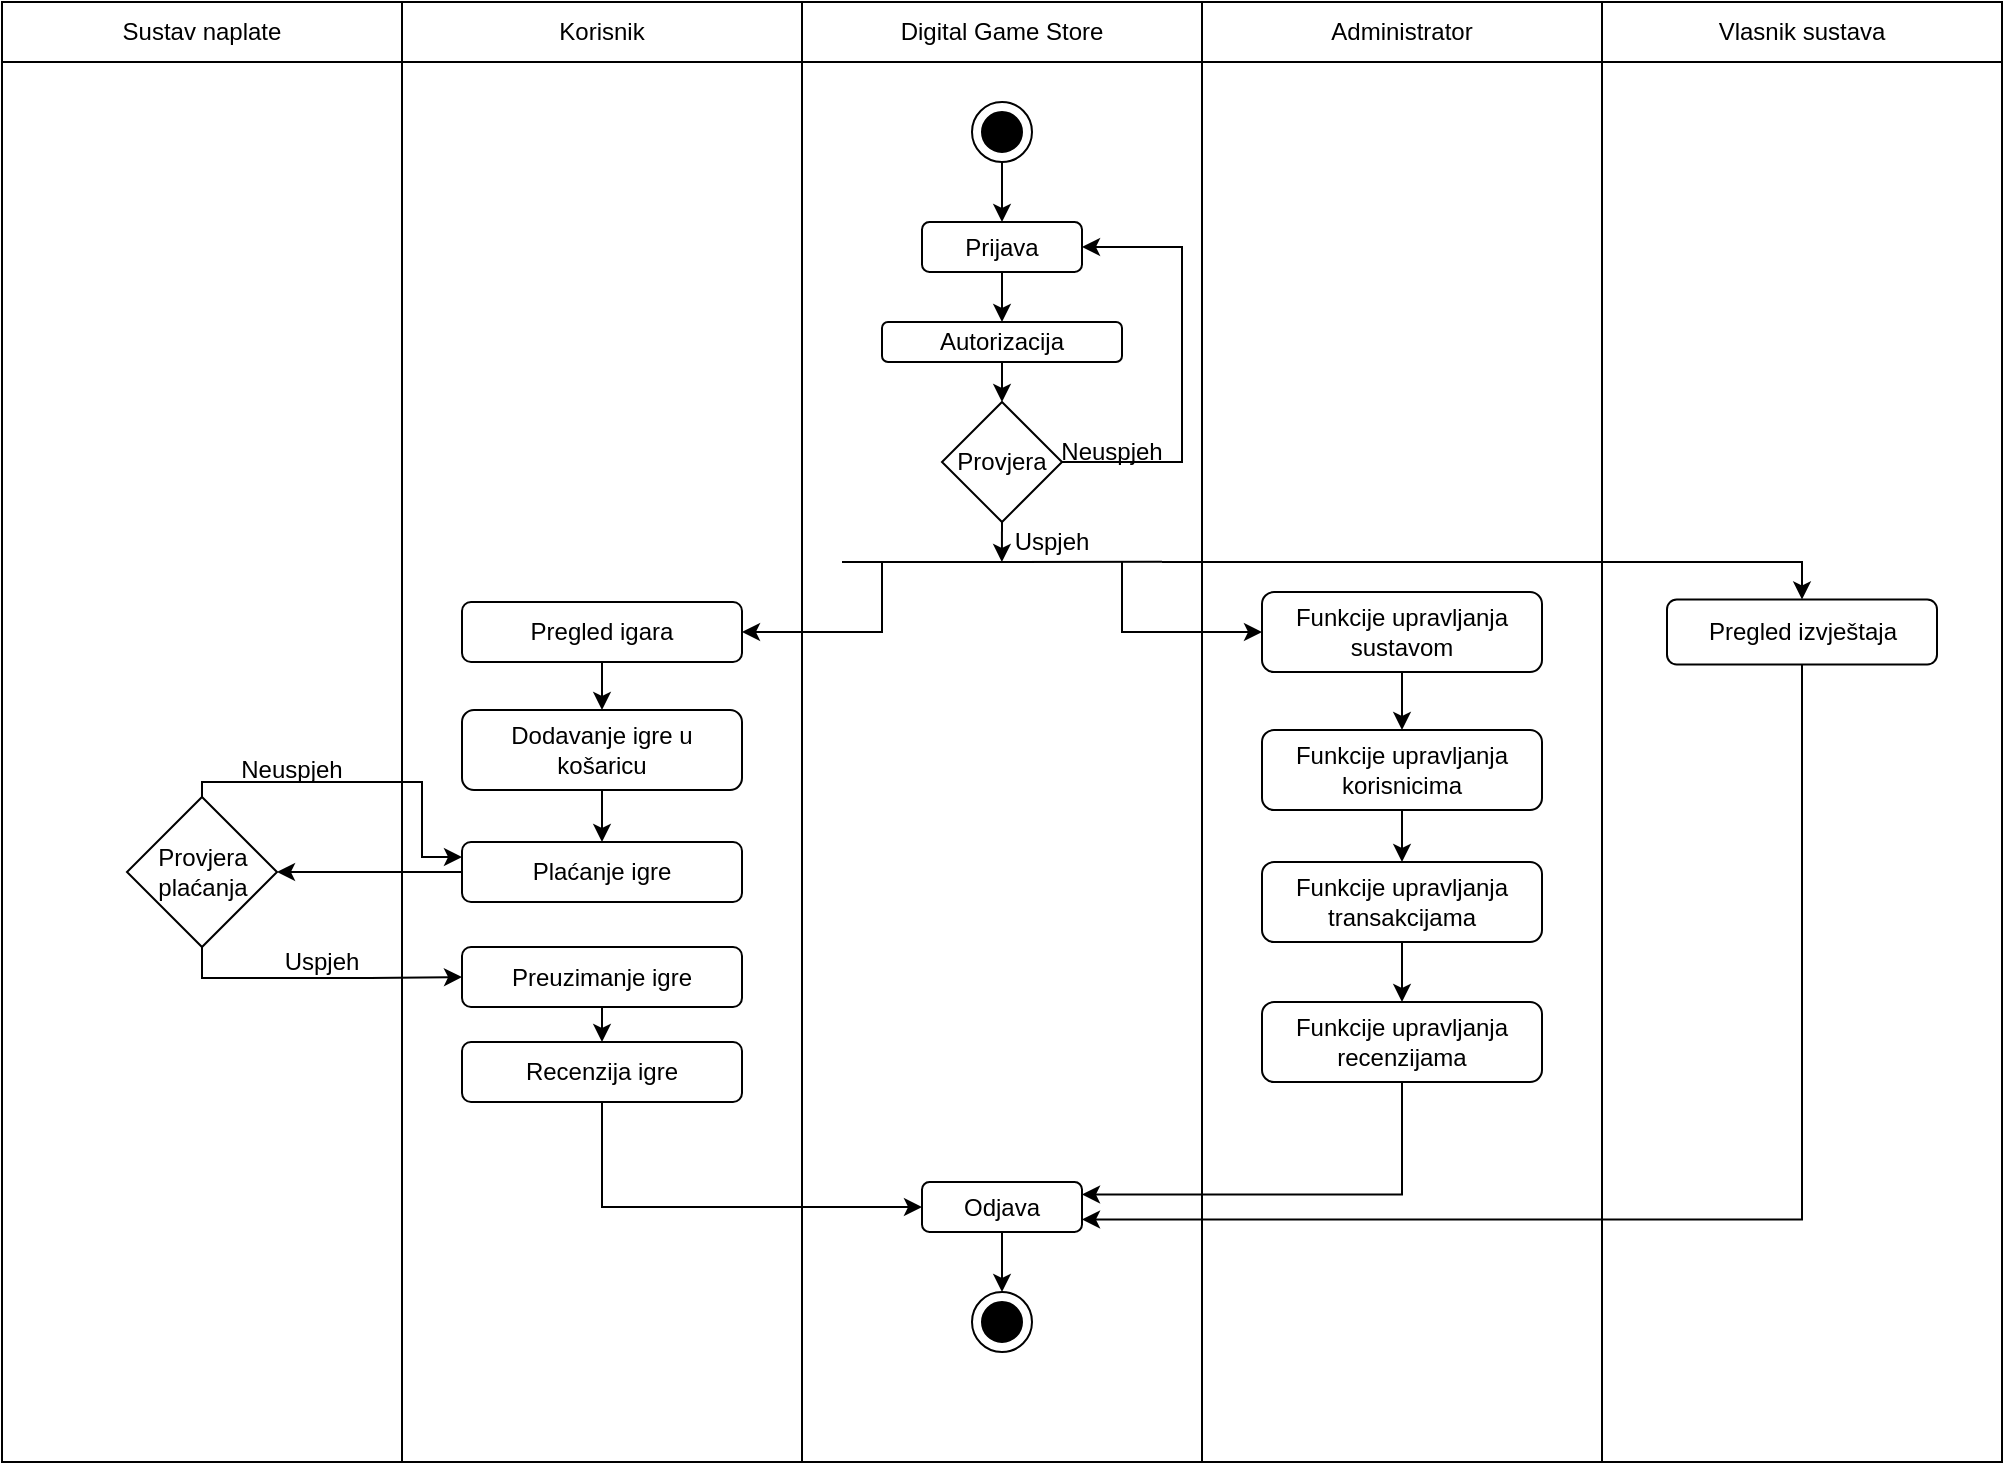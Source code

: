 <mxfile version="21.3.8" type="device">
  <diagram id="07fea595-8f29-1299-0266-81d95cde20df" name="Page-1">
    <mxGraphModel dx="1500" dy="836" grid="1" gridSize="10" guides="1" tooltips="1" connect="1" arrows="1" fold="1" page="1" pageScale="1" pageWidth="1169" pageHeight="827" background="#ffffff" math="0" shadow="0">
      <root>
        <mxCell id="0" />
        <mxCell id="1" parent="0" />
        <mxCell id="FphYJKXXtfjOOIKzSNrh-217" value="" style="rounded=0;whiteSpace=wrap;html=1;" vertex="1" parent="1">
          <mxGeometry x="150" y="90" width="200" height="700" as="geometry" />
        </mxCell>
        <mxCell id="FphYJKXXtfjOOIKzSNrh-218" value="" style="rounded=0;whiteSpace=wrap;html=1;" vertex="1" parent="1">
          <mxGeometry x="350" y="90" width="200" height="700" as="geometry" />
        </mxCell>
        <mxCell id="FphYJKXXtfjOOIKzSNrh-219" value="" style="rounded=0;whiteSpace=wrap;html=1;" vertex="1" parent="1">
          <mxGeometry x="550" y="90" width="200" height="700" as="geometry" />
        </mxCell>
        <mxCell id="FphYJKXXtfjOOIKzSNrh-220" value="" style="rounded=0;whiteSpace=wrap;html=1;" vertex="1" parent="1">
          <mxGeometry x="750" y="90" width="200" height="700" as="geometry" />
        </mxCell>
        <mxCell id="FphYJKXXtfjOOIKzSNrh-221" value="Korisnik" style="rounded=0;whiteSpace=wrap;html=1;" vertex="1" parent="1">
          <mxGeometry x="350" y="60" width="200" height="30" as="geometry" />
        </mxCell>
        <mxCell id="FphYJKXXtfjOOIKzSNrh-222" value="Sustav naplate" style="rounded=0;whiteSpace=wrap;html=1;" vertex="1" parent="1">
          <mxGeometry x="150" y="60" width="200" height="30" as="geometry" />
        </mxCell>
        <mxCell id="FphYJKXXtfjOOIKzSNrh-223" value="Digital Game Store" style="rounded=0;whiteSpace=wrap;html=1;" vertex="1" parent="1">
          <mxGeometry x="550" y="60" width="200" height="30" as="geometry" />
        </mxCell>
        <mxCell id="FphYJKXXtfjOOIKzSNrh-224" value="Administrator" style="rounded=0;whiteSpace=wrap;html=1;" vertex="1" parent="1">
          <mxGeometry x="750" y="60" width="200" height="30" as="geometry" />
        </mxCell>
        <mxCell id="FphYJKXXtfjOOIKzSNrh-229" style="edgeStyle=orthogonalEdgeStyle;rounded=0;orthogonalLoop=1;jettySize=auto;html=1;exitX=0.5;exitY=1;exitDx=0;exitDy=0;entryX=0.5;entryY=0;entryDx=0;entryDy=0;" edge="1" parent="1" source="FphYJKXXtfjOOIKzSNrh-225" target="FphYJKXXtfjOOIKzSNrh-228">
          <mxGeometry relative="1" as="geometry" />
        </mxCell>
        <mxCell id="FphYJKXXtfjOOIKzSNrh-225" value="" style="ellipse;whiteSpace=wrap;html=1;aspect=fixed;" vertex="1" parent="1">
          <mxGeometry x="635" y="110" width="30" height="30" as="geometry" />
        </mxCell>
        <mxCell id="FphYJKXXtfjOOIKzSNrh-231" style="edgeStyle=orthogonalEdgeStyle;rounded=0;orthogonalLoop=1;jettySize=auto;html=1;exitX=0.5;exitY=1;exitDx=0;exitDy=0;entryX=0.5;entryY=0;entryDx=0;entryDy=0;" edge="1" parent="1" source="FphYJKXXtfjOOIKzSNrh-228" target="FphYJKXXtfjOOIKzSNrh-230">
          <mxGeometry relative="1" as="geometry" />
        </mxCell>
        <mxCell id="FphYJKXXtfjOOIKzSNrh-228" value="Prijava" style="rounded=1;whiteSpace=wrap;html=1;" vertex="1" parent="1">
          <mxGeometry x="610" y="170" width="80" height="25" as="geometry" />
        </mxCell>
        <mxCell id="FphYJKXXtfjOOIKzSNrh-233" style="edgeStyle=orthogonalEdgeStyle;rounded=0;orthogonalLoop=1;jettySize=auto;html=1;exitX=0.5;exitY=1;exitDx=0;exitDy=0;entryX=0.5;entryY=0;entryDx=0;entryDy=0;" edge="1" parent="1" source="FphYJKXXtfjOOIKzSNrh-230" target="FphYJKXXtfjOOIKzSNrh-232">
          <mxGeometry relative="1" as="geometry" />
        </mxCell>
        <mxCell id="FphYJKXXtfjOOIKzSNrh-230" value="Autorizacija" style="rounded=1;whiteSpace=wrap;html=1;" vertex="1" parent="1">
          <mxGeometry x="590" y="220" width="120" height="20" as="geometry" />
        </mxCell>
        <mxCell id="FphYJKXXtfjOOIKzSNrh-244" style="edgeStyle=orthogonalEdgeStyle;rounded=0;orthogonalLoop=1;jettySize=auto;html=1;exitX=1;exitY=0;exitDx=0;exitDy=0;entryX=1;entryY=0.5;entryDx=0;entryDy=0;" edge="1" parent="1" source="FphYJKXXtfjOOIKzSNrh-232" target="FphYJKXXtfjOOIKzSNrh-228">
          <mxGeometry relative="1" as="geometry">
            <Array as="points">
              <mxPoint x="665" y="290" />
              <mxPoint x="740" y="290" />
              <mxPoint x="740" y="183" />
            </Array>
          </mxGeometry>
        </mxCell>
        <mxCell id="FphYJKXXtfjOOIKzSNrh-257" style="edgeStyle=orthogonalEdgeStyle;rounded=0;orthogonalLoop=1;jettySize=auto;html=1;exitX=0.5;exitY=1;exitDx=0;exitDy=0;" edge="1" parent="1" source="FphYJKXXtfjOOIKzSNrh-232">
          <mxGeometry relative="1" as="geometry">
            <mxPoint x="649.944" y="340" as="targetPoint" />
          </mxGeometry>
        </mxCell>
        <mxCell id="FphYJKXXtfjOOIKzSNrh-232" value="Provjera" style="rhombus;whiteSpace=wrap;html=1;" vertex="1" parent="1">
          <mxGeometry x="620" y="260" width="60" height="60" as="geometry" />
        </mxCell>
        <mxCell id="FphYJKXXtfjOOIKzSNrh-234" value="Vlasnik sustava" style="rounded=0;whiteSpace=wrap;html=1;" vertex="1" parent="1">
          <mxGeometry x="950" y="60" width="200" height="30" as="geometry" />
        </mxCell>
        <mxCell id="FphYJKXXtfjOOIKzSNrh-235" value="" style="rounded=0;whiteSpace=wrap;html=1;" vertex="1" parent="1">
          <mxGeometry x="950" y="90" width="200" height="700" as="geometry" />
        </mxCell>
        <mxCell id="FphYJKXXtfjOOIKzSNrh-236" value="" style="ellipse;whiteSpace=wrap;html=1;aspect=fixed;fillColor=#000000;" vertex="1" parent="1">
          <mxGeometry x="640" y="115" width="20" height="20" as="geometry" />
        </mxCell>
        <mxCell id="FphYJKXXtfjOOIKzSNrh-245" value="Neuspjeh" style="text;html=1;strokeColor=none;fillColor=none;align=center;verticalAlign=middle;whiteSpace=wrap;rounded=0;" vertex="1" parent="1">
          <mxGeometry x="680" y="270" width="50" height="30" as="geometry" />
        </mxCell>
        <mxCell id="FphYJKXXtfjOOIKzSNrh-252" value="" style="endArrow=none;html=1;rounded=0;entryX=0.9;entryY=0.357;entryDx=0;entryDy=0;entryPerimeter=0;" edge="1" parent="1" target="FphYJKXXtfjOOIKzSNrh-219">
          <mxGeometry width="50" height="50" relative="1" as="geometry">
            <mxPoint x="650" y="340" as="sourcePoint" />
            <mxPoint x="720" y="340" as="targetPoint" />
          </mxGeometry>
        </mxCell>
        <mxCell id="FphYJKXXtfjOOIKzSNrh-253" value="" style="endArrow=none;html=1;rounded=0;" edge="1" parent="1">
          <mxGeometry width="50" height="50" relative="1" as="geometry">
            <mxPoint x="570" y="340" as="sourcePoint" />
            <mxPoint x="650" y="340" as="targetPoint" />
          </mxGeometry>
        </mxCell>
        <mxCell id="FphYJKXXtfjOOIKzSNrh-254" value="Uspjeh" style="text;html=1;strokeColor=none;fillColor=none;align=center;verticalAlign=middle;whiteSpace=wrap;rounded=0;" vertex="1" parent="1">
          <mxGeometry x="650" y="320" width="50" height="20" as="geometry" />
        </mxCell>
        <mxCell id="FphYJKXXtfjOOIKzSNrh-266" style="edgeStyle=orthogonalEdgeStyle;rounded=0;orthogonalLoop=1;jettySize=auto;html=1;exitX=0.5;exitY=1;exitDx=0;exitDy=0;entryX=0.5;entryY=0;entryDx=0;entryDy=0;" edge="1" parent="1" source="FphYJKXXtfjOOIKzSNrh-258" target="FphYJKXXtfjOOIKzSNrh-264">
          <mxGeometry relative="1" as="geometry" />
        </mxCell>
        <mxCell id="FphYJKXXtfjOOIKzSNrh-258" value="Pregled igara" style="rounded=1;whiteSpace=wrap;html=1;" vertex="1" parent="1">
          <mxGeometry x="380" y="360" width="140" height="30" as="geometry" />
        </mxCell>
        <mxCell id="FphYJKXXtfjOOIKzSNrh-280" style="edgeStyle=orthogonalEdgeStyle;rounded=0;orthogonalLoop=1;jettySize=auto;html=1;exitX=0.5;exitY=1;exitDx=0;exitDy=0;entryX=0.5;entryY=0;entryDx=0;entryDy=0;" edge="1" parent="1" source="FphYJKXXtfjOOIKzSNrh-259" target="FphYJKXXtfjOOIKzSNrh-275">
          <mxGeometry relative="1" as="geometry" />
        </mxCell>
        <mxCell id="FphYJKXXtfjOOIKzSNrh-259" value="Funkcije upravljanja sustavom" style="rounded=1;whiteSpace=wrap;html=1;" vertex="1" parent="1">
          <mxGeometry x="780" y="355" width="140" height="40" as="geometry" />
        </mxCell>
        <mxCell id="FphYJKXXtfjOOIKzSNrh-262" value="" style="endArrow=classic;html=1;rounded=0;entryX=1;entryY=0.5;entryDx=0;entryDy=0;" edge="1" parent="1" target="FphYJKXXtfjOOIKzSNrh-258">
          <mxGeometry width="50" height="50" relative="1" as="geometry">
            <mxPoint x="590" y="340" as="sourcePoint" />
            <mxPoint x="700" y="390" as="targetPoint" />
            <Array as="points">
              <mxPoint x="590" y="375" />
            </Array>
          </mxGeometry>
        </mxCell>
        <mxCell id="FphYJKXXtfjOOIKzSNrh-263" value="" style="endArrow=classic;html=1;rounded=0;entryX=0;entryY=0.5;entryDx=0;entryDy=0;" edge="1" parent="1" target="FphYJKXXtfjOOIKzSNrh-259">
          <mxGeometry width="50" height="50" relative="1" as="geometry">
            <mxPoint x="710" y="340" as="sourcePoint" />
            <mxPoint x="700" y="390" as="targetPoint" />
            <Array as="points">
              <mxPoint x="710" y="375" />
            </Array>
          </mxGeometry>
        </mxCell>
        <mxCell id="FphYJKXXtfjOOIKzSNrh-267" style="edgeStyle=orthogonalEdgeStyle;rounded=0;orthogonalLoop=1;jettySize=auto;html=1;exitX=0.5;exitY=1;exitDx=0;exitDy=0;entryX=0.5;entryY=0;entryDx=0;entryDy=0;" edge="1" parent="1" source="FphYJKXXtfjOOIKzSNrh-264" target="FphYJKXXtfjOOIKzSNrh-265">
          <mxGeometry relative="1" as="geometry" />
        </mxCell>
        <mxCell id="FphYJKXXtfjOOIKzSNrh-264" value="Dodavanje igre u košaricu" style="rounded=1;whiteSpace=wrap;html=1;" vertex="1" parent="1">
          <mxGeometry x="380" y="414" width="140" height="40" as="geometry" />
        </mxCell>
        <mxCell id="FphYJKXXtfjOOIKzSNrh-269" style="edgeStyle=orthogonalEdgeStyle;rounded=0;orthogonalLoop=1;jettySize=auto;html=1;exitX=0;exitY=0.5;exitDx=0;exitDy=0;entryX=1;entryY=0.5;entryDx=0;entryDy=0;" edge="1" parent="1" source="FphYJKXXtfjOOIKzSNrh-265" target="FphYJKXXtfjOOIKzSNrh-268">
          <mxGeometry relative="1" as="geometry" />
        </mxCell>
        <mxCell id="FphYJKXXtfjOOIKzSNrh-265" value="Plaćanje igre" style="rounded=1;whiteSpace=wrap;html=1;" vertex="1" parent="1">
          <mxGeometry x="380" y="480" width="140" height="30" as="geometry" />
        </mxCell>
        <mxCell id="FphYJKXXtfjOOIKzSNrh-271" style="edgeStyle=orthogonalEdgeStyle;rounded=0;orthogonalLoop=1;jettySize=auto;html=1;exitX=0.5;exitY=1;exitDx=0;exitDy=0;entryX=0;entryY=0.5;entryDx=0;entryDy=0;" edge="1" parent="1" source="FphYJKXXtfjOOIKzSNrh-268" target="FphYJKXXtfjOOIKzSNrh-270">
          <mxGeometry relative="1" as="geometry">
            <Array as="points">
              <mxPoint x="250" y="548" />
              <mxPoint x="334" y="548" />
            </Array>
          </mxGeometry>
        </mxCell>
        <mxCell id="FphYJKXXtfjOOIKzSNrh-273" style="edgeStyle=orthogonalEdgeStyle;rounded=0;orthogonalLoop=1;jettySize=auto;html=1;exitX=0.5;exitY=0;exitDx=0;exitDy=0;entryX=0;entryY=0.25;entryDx=0;entryDy=0;" edge="1" parent="1" source="FphYJKXXtfjOOIKzSNrh-268" target="FphYJKXXtfjOOIKzSNrh-265">
          <mxGeometry relative="1" as="geometry">
            <Array as="points">
              <mxPoint x="250" y="450" />
              <mxPoint x="360" y="450" />
              <mxPoint x="360" y="488" />
            </Array>
          </mxGeometry>
        </mxCell>
        <mxCell id="FphYJKXXtfjOOIKzSNrh-268" value="Provjera&lt;br&gt;plaćanja" style="rhombus;whiteSpace=wrap;html=1;" vertex="1" parent="1">
          <mxGeometry x="212.5" y="457.5" width="75" height="75" as="geometry" />
        </mxCell>
        <mxCell id="FphYJKXXtfjOOIKzSNrh-279" style="edgeStyle=orthogonalEdgeStyle;rounded=0;orthogonalLoop=1;jettySize=auto;html=1;exitX=0.5;exitY=1;exitDx=0;exitDy=0;entryX=0.5;entryY=0;entryDx=0;entryDy=0;" edge="1" parent="1" source="FphYJKXXtfjOOIKzSNrh-270" target="FphYJKXXtfjOOIKzSNrh-278">
          <mxGeometry relative="1" as="geometry" />
        </mxCell>
        <mxCell id="FphYJKXXtfjOOIKzSNrh-270" value="Preuzimanje igre" style="rounded=1;whiteSpace=wrap;html=1;" vertex="1" parent="1">
          <mxGeometry x="380" y="532.5" width="140" height="30" as="geometry" />
        </mxCell>
        <mxCell id="FphYJKXXtfjOOIKzSNrh-272" value="Uspjeh" style="text;html=1;strokeColor=none;fillColor=none;align=center;verticalAlign=middle;whiteSpace=wrap;rounded=0;" vertex="1" parent="1">
          <mxGeometry x="270" y="530" width="80" height="20" as="geometry" />
        </mxCell>
        <mxCell id="FphYJKXXtfjOOIKzSNrh-274" value="Neuspjeh" style="text;html=1;strokeColor=none;fillColor=none;align=center;verticalAlign=middle;whiteSpace=wrap;rounded=0;" vertex="1" parent="1">
          <mxGeometry x="250" y="434" width="90" height="20" as="geometry" />
        </mxCell>
        <mxCell id="FphYJKXXtfjOOIKzSNrh-281" style="edgeStyle=orthogonalEdgeStyle;rounded=0;orthogonalLoop=1;jettySize=auto;html=1;exitX=0.5;exitY=1;exitDx=0;exitDy=0;entryX=0.5;entryY=0;entryDx=0;entryDy=0;" edge="1" parent="1" source="FphYJKXXtfjOOIKzSNrh-275" target="FphYJKXXtfjOOIKzSNrh-276">
          <mxGeometry relative="1" as="geometry" />
        </mxCell>
        <mxCell id="FphYJKXXtfjOOIKzSNrh-275" value="Funkcije upravljanja korisnicima" style="rounded=1;whiteSpace=wrap;html=1;" vertex="1" parent="1">
          <mxGeometry x="780" y="424" width="140" height="40" as="geometry" />
        </mxCell>
        <mxCell id="FphYJKXXtfjOOIKzSNrh-282" style="edgeStyle=orthogonalEdgeStyle;rounded=0;orthogonalLoop=1;jettySize=auto;html=1;exitX=0.5;exitY=1;exitDx=0;exitDy=0;entryX=0.5;entryY=0;entryDx=0;entryDy=0;" edge="1" parent="1" source="FphYJKXXtfjOOIKzSNrh-276" target="FphYJKXXtfjOOIKzSNrh-277">
          <mxGeometry relative="1" as="geometry" />
        </mxCell>
        <mxCell id="FphYJKXXtfjOOIKzSNrh-276" value="Funkcije upravljanja transakcijama" style="rounded=1;whiteSpace=wrap;html=1;" vertex="1" parent="1">
          <mxGeometry x="780" y="490" width="140" height="40" as="geometry" />
        </mxCell>
        <mxCell id="FphYJKXXtfjOOIKzSNrh-294" style="edgeStyle=orthogonalEdgeStyle;rounded=0;orthogonalLoop=1;jettySize=auto;html=1;exitX=0.5;exitY=1;exitDx=0;exitDy=0;entryX=1;entryY=0.25;entryDx=0;entryDy=0;" edge="1" parent="1" source="FphYJKXXtfjOOIKzSNrh-277" target="FphYJKXXtfjOOIKzSNrh-287">
          <mxGeometry relative="1" as="geometry" />
        </mxCell>
        <mxCell id="FphYJKXXtfjOOIKzSNrh-277" value="Funkcije upravljanja recenzijama" style="rounded=1;whiteSpace=wrap;html=1;" vertex="1" parent="1">
          <mxGeometry x="780" y="560" width="140" height="40" as="geometry" />
        </mxCell>
        <mxCell id="FphYJKXXtfjOOIKzSNrh-293" style="edgeStyle=orthogonalEdgeStyle;rounded=0;orthogonalLoop=1;jettySize=auto;html=1;exitX=0.5;exitY=1;exitDx=0;exitDy=0;entryX=0;entryY=0.5;entryDx=0;entryDy=0;" edge="1" parent="1" source="FphYJKXXtfjOOIKzSNrh-278" target="FphYJKXXtfjOOIKzSNrh-287">
          <mxGeometry relative="1" as="geometry" />
        </mxCell>
        <mxCell id="FphYJKXXtfjOOIKzSNrh-278" value="Recenzija igre" style="rounded=1;whiteSpace=wrap;html=1;" vertex="1" parent="1">
          <mxGeometry x="380" y="580" width="140" height="30" as="geometry" />
        </mxCell>
        <mxCell id="FphYJKXXtfjOOIKzSNrh-295" style="edgeStyle=orthogonalEdgeStyle;rounded=0;orthogonalLoop=1;jettySize=auto;html=1;exitX=0.5;exitY=1;exitDx=0;exitDy=0;entryX=1;entryY=0.75;entryDx=0;entryDy=0;" edge="1" parent="1" source="FphYJKXXtfjOOIKzSNrh-283" target="FphYJKXXtfjOOIKzSNrh-287">
          <mxGeometry relative="1" as="geometry" />
        </mxCell>
        <mxCell id="FphYJKXXtfjOOIKzSNrh-283" value="Pregled izvještaja" style="rounded=1;whiteSpace=wrap;html=1;" vertex="1" parent="1">
          <mxGeometry x="982.5" y="358.75" width="135" height="32.5" as="geometry" />
        </mxCell>
        <mxCell id="FphYJKXXtfjOOIKzSNrh-285" value="" style="endArrow=classic;html=1;rounded=0;entryX=0.5;entryY=0;entryDx=0;entryDy=0;" edge="1" parent="1" target="FphYJKXXtfjOOIKzSNrh-283">
          <mxGeometry width="50" height="50" relative="1" as="geometry">
            <mxPoint x="730" y="340" as="sourcePoint" />
            <mxPoint x="790" y="430" as="targetPoint" />
            <Array as="points">
              <mxPoint x="1050" y="340" />
            </Array>
          </mxGeometry>
        </mxCell>
        <mxCell id="FphYJKXXtfjOOIKzSNrh-292" style="edgeStyle=orthogonalEdgeStyle;rounded=0;orthogonalLoop=1;jettySize=auto;html=1;exitX=0.5;exitY=1;exitDx=0;exitDy=0;entryX=0.5;entryY=0;entryDx=0;entryDy=0;" edge="1" parent="1" source="FphYJKXXtfjOOIKzSNrh-287" target="FphYJKXXtfjOOIKzSNrh-290">
          <mxGeometry relative="1" as="geometry" />
        </mxCell>
        <mxCell id="FphYJKXXtfjOOIKzSNrh-287" value="Odjava" style="rounded=1;whiteSpace=wrap;html=1;" vertex="1" parent="1">
          <mxGeometry x="610" y="650" width="80" height="25" as="geometry" />
        </mxCell>
        <mxCell id="FphYJKXXtfjOOIKzSNrh-290" value="" style="ellipse;whiteSpace=wrap;html=1;aspect=fixed;" vertex="1" parent="1">
          <mxGeometry x="635" y="705" width="30" height="30" as="geometry" />
        </mxCell>
        <mxCell id="FphYJKXXtfjOOIKzSNrh-289" value="" style="ellipse;whiteSpace=wrap;html=1;aspect=fixed;fillColor=#000000;" vertex="1" parent="1">
          <mxGeometry x="640" y="710" width="20" height="20" as="geometry" />
        </mxCell>
      </root>
    </mxGraphModel>
  </diagram>
</mxfile>
